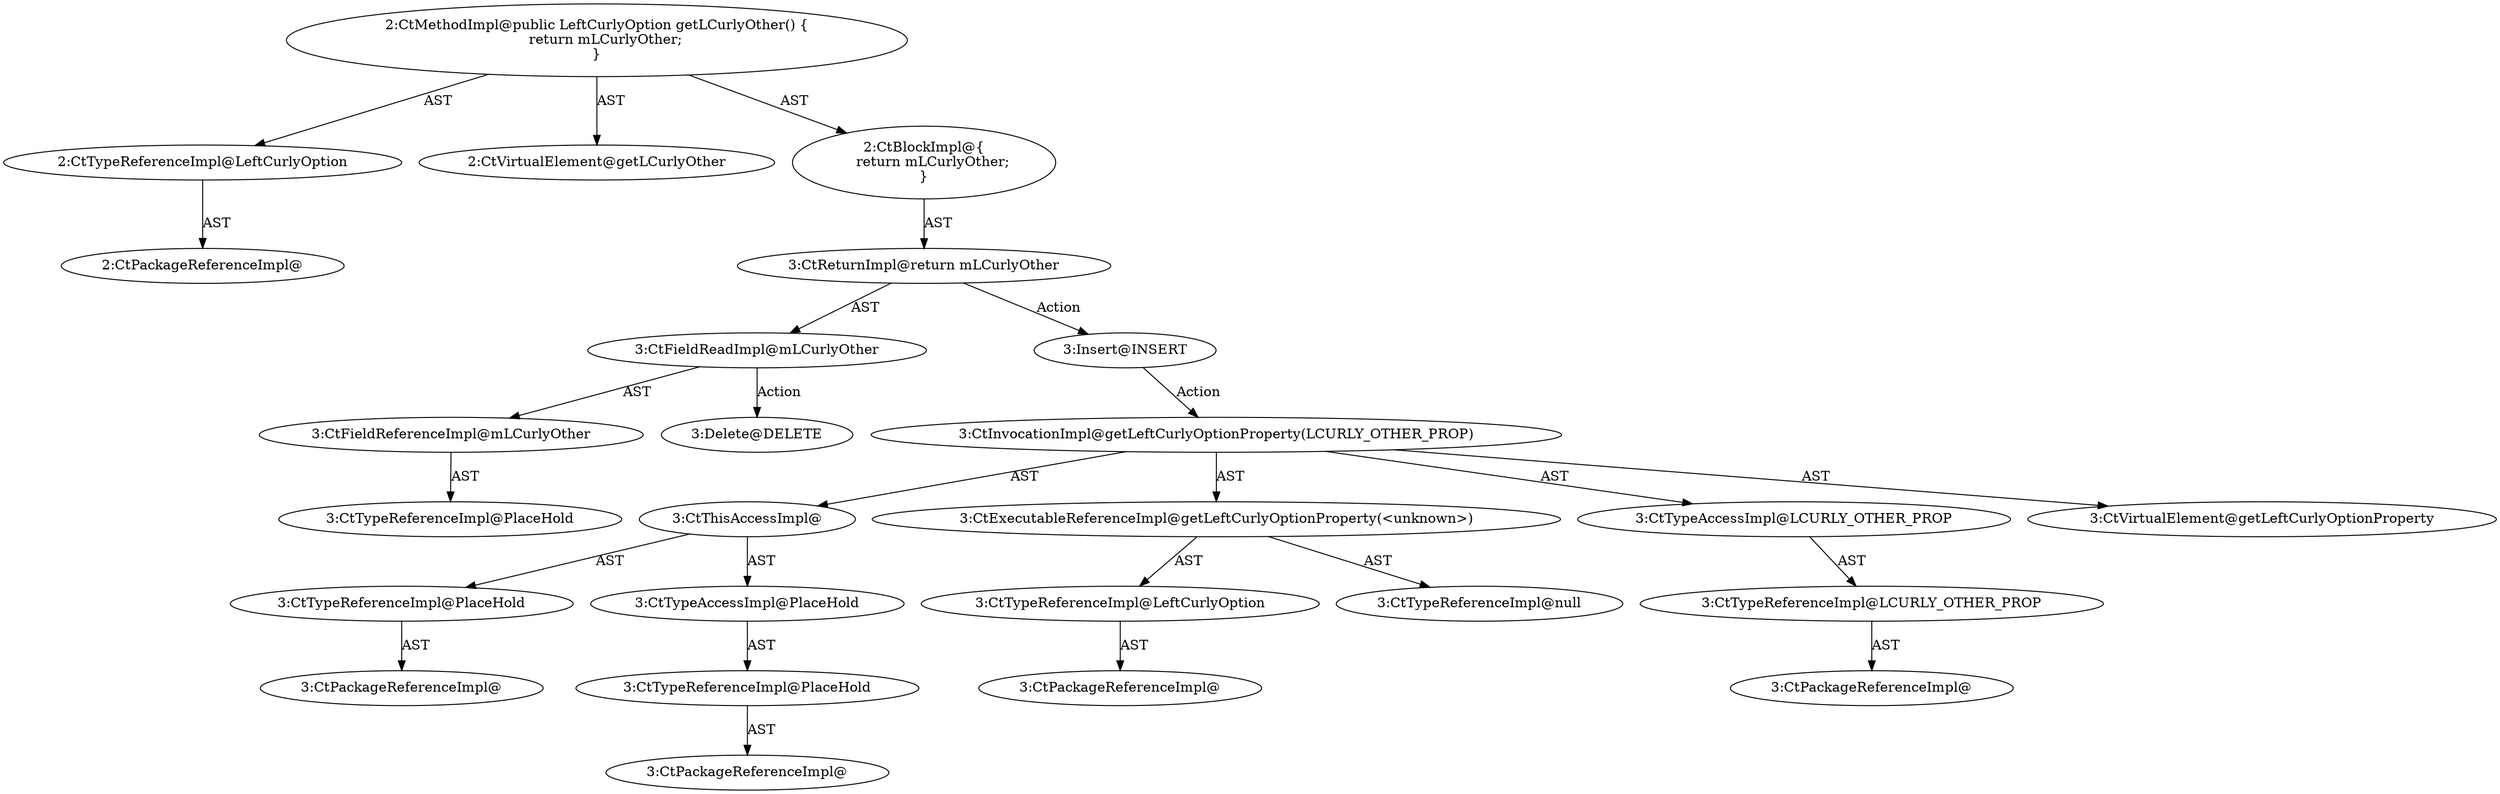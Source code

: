 digraph "getLCurlyOther#?" {
0 [label="2:CtTypeReferenceImpl@LeftCurlyOption" shape=ellipse]
1 [label="2:CtPackageReferenceImpl@" shape=ellipse]
2 [label="2:CtVirtualElement@getLCurlyOther" shape=ellipse]
3 [label="3:CtFieldReferenceImpl@mLCurlyOther" shape=ellipse]
4 [label="3:CtTypeReferenceImpl@PlaceHold" shape=ellipse]
5 [label="3:CtFieldReadImpl@mLCurlyOther" shape=ellipse]
6 [label="3:CtReturnImpl@return mLCurlyOther" shape=ellipse]
7 [label="2:CtBlockImpl@\{
    return mLCurlyOther;
\}" shape=ellipse]
8 [label="2:CtMethodImpl@public LeftCurlyOption getLCurlyOther() \{
    return mLCurlyOther;
\}" shape=ellipse]
9 [label="3:Delete@DELETE" shape=ellipse]
10 [label="3:Insert@INSERT" shape=ellipse]
11 [label="3:CtPackageReferenceImpl@" shape=ellipse]
12 [label="3:CtTypeReferenceImpl@PlaceHold" shape=ellipse]
13 [label="3:CtPackageReferenceImpl@" shape=ellipse]
14 [label="3:CtTypeReferenceImpl@PlaceHold" shape=ellipse]
15 [label="3:CtTypeAccessImpl@PlaceHold" shape=ellipse]
16 [label="3:CtThisAccessImpl@" shape=ellipse]
17 [label="3:CtPackageReferenceImpl@" shape=ellipse]
18 [label="3:CtTypeReferenceImpl@LeftCurlyOption" shape=ellipse]
19 [label="3:CtTypeReferenceImpl@null" shape=ellipse]
20 [label="3:CtExecutableReferenceImpl@getLeftCurlyOptionProperty(<unknown>)" shape=ellipse]
21 [label="3:CtPackageReferenceImpl@" shape=ellipse]
22 [label="3:CtTypeReferenceImpl@LCURLY_OTHER_PROP" shape=ellipse]
23 [label="3:CtTypeAccessImpl@LCURLY_OTHER_PROP" shape=ellipse]
24 [label="3:CtInvocationImpl@getLeftCurlyOptionProperty(LCURLY_OTHER_PROP)" shape=ellipse]
25 [label="3:CtVirtualElement@getLeftCurlyOptionProperty" shape=ellipse]
0 -> 1 [label="AST"];
3 -> 4 [label="AST"];
5 -> 3 [label="AST"];
5 -> 9 [label="Action"];
6 -> 5 [label="AST"];
6 -> 10 [label="Action"];
7 -> 6 [label="AST"];
8 -> 2 [label="AST"];
8 -> 0 [label="AST"];
8 -> 7 [label="AST"];
10 -> 24 [label="Action"];
12 -> 11 [label="AST"];
14 -> 13 [label="AST"];
15 -> 14 [label="AST"];
16 -> 12 [label="AST"];
16 -> 15 [label="AST"];
18 -> 17 [label="AST"];
20 -> 18 [label="AST"];
20 -> 19 [label="AST"];
22 -> 21 [label="AST"];
23 -> 22 [label="AST"];
24 -> 25 [label="AST"];
24 -> 16 [label="AST"];
24 -> 20 [label="AST"];
24 -> 23 [label="AST"];
}